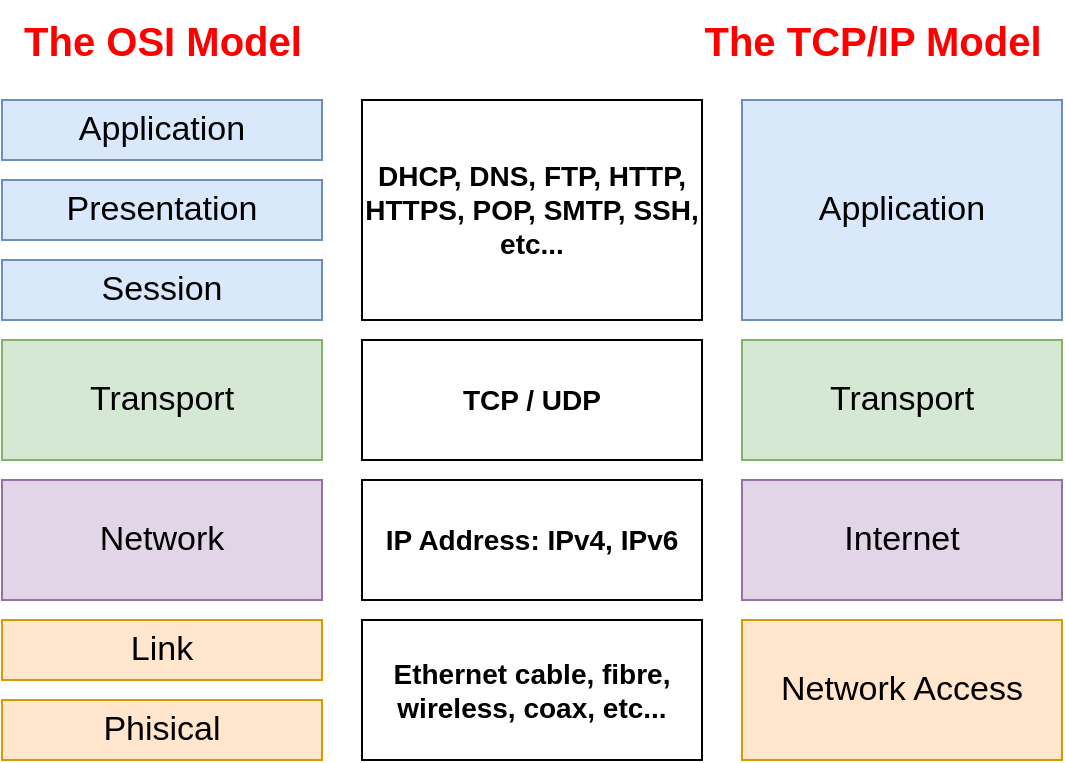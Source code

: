 <mxfile version="21.5.1" type="device">
  <diagram name="Page-1" id="4SJidofEksfm7Y5mu1MO">
    <mxGraphModel dx="1218" dy="1191" grid="1" gridSize="10" guides="1" tooltips="1" connect="1" arrows="1" fold="1" page="1" pageScale="1" pageWidth="827" pageHeight="1169" math="0" shadow="0">
      <root>
        <mxCell id="0" />
        <mxCell id="1" parent="0" />
        <mxCell id="v_tH1v8mYyAs3kB6r4fe-1" value="Application" style="rounded=0;whiteSpace=wrap;html=1;fillColor=#dae8fc;strokeColor=#6c8ebf;fontSize=17;" vertex="1" parent="1">
          <mxGeometry x="700" y="370" width="160" height="110" as="geometry" />
        </mxCell>
        <mxCell id="v_tH1v8mYyAs3kB6r4fe-2" value="Transport" style="rounded=0;whiteSpace=wrap;html=1;fillColor=#d5e8d4;strokeColor=#82b366;fontSize=17;" vertex="1" parent="1">
          <mxGeometry x="700" y="490" width="160" height="60" as="geometry" />
        </mxCell>
        <mxCell id="v_tH1v8mYyAs3kB6r4fe-4" value="Internet" style="rounded=0;whiteSpace=wrap;html=1;fillColor=#e1d5e7;strokeColor=#9673a6;fontSize=17;" vertex="1" parent="1">
          <mxGeometry x="700" y="560" width="160" height="60" as="geometry" />
        </mxCell>
        <mxCell id="v_tH1v8mYyAs3kB6r4fe-5" value="Application" style="rounded=0;whiteSpace=wrap;html=1;fillColor=#dae8fc;strokeColor=#6c8ebf;fontSize=17;" vertex="1" parent="1">
          <mxGeometry x="330" y="370" width="160" height="30" as="geometry" />
        </mxCell>
        <mxCell id="v_tH1v8mYyAs3kB6r4fe-6" value="Network" style="rounded=0;whiteSpace=wrap;html=1;fillColor=#e1d5e7;strokeColor=#9673a6;fontSize=17;" vertex="1" parent="1">
          <mxGeometry x="330" y="560" width="160" height="60" as="geometry" />
        </mxCell>
        <mxCell id="v_tH1v8mYyAs3kB6r4fe-7" value="Transport" style="rounded=0;whiteSpace=wrap;html=1;fillColor=#d5e8d4;strokeColor=#82b366;fontSize=17;" vertex="1" parent="1">
          <mxGeometry x="330" y="490" width="160" height="60" as="geometry" />
        </mxCell>
        <mxCell id="v_tH1v8mYyAs3kB6r4fe-8" value="Network Access" style="rounded=0;whiteSpace=wrap;html=1;fillColor=#ffe6cc;strokeColor=#d79b00;fontSize=17;" vertex="1" parent="1">
          <mxGeometry x="700" y="630" width="160" height="70" as="geometry" />
        </mxCell>
        <mxCell id="v_tH1v8mYyAs3kB6r4fe-9" value="Presentation" style="rounded=0;whiteSpace=wrap;html=1;fillColor=#dae8fc;strokeColor=#6c8ebf;fontSize=17;" vertex="1" parent="1">
          <mxGeometry x="330" y="410" width="160" height="30" as="geometry" />
        </mxCell>
        <mxCell id="v_tH1v8mYyAs3kB6r4fe-10" value="Session" style="rounded=0;whiteSpace=wrap;html=1;fillColor=#dae8fc;strokeColor=#6c8ebf;fontSize=17;" vertex="1" parent="1">
          <mxGeometry x="330" y="450" width="160" height="30" as="geometry" />
        </mxCell>
        <mxCell id="v_tH1v8mYyAs3kB6r4fe-11" value="Link" style="rounded=0;whiteSpace=wrap;html=1;fillColor=#ffe6cc;strokeColor=#d79b00;fontSize=17;" vertex="1" parent="1">
          <mxGeometry x="330" y="630" width="160" height="30" as="geometry" />
        </mxCell>
        <mxCell id="v_tH1v8mYyAs3kB6r4fe-12" value="Phisical" style="rounded=0;whiteSpace=wrap;html=1;fillColor=#ffe6cc;strokeColor=#d79b00;fontSize=17;" vertex="1" parent="1">
          <mxGeometry x="330" y="670" width="160" height="30" as="geometry" />
        </mxCell>
        <mxCell id="v_tH1v8mYyAs3kB6r4fe-13" value="The OSI Model" style="text;html=1;align=center;verticalAlign=middle;resizable=0;points=[];autosize=1;strokeColor=none;fillColor=none;fontSize=20;fontColor=#FF0000;fontStyle=1" vertex="1" parent="1">
          <mxGeometry x="330" y="320" width="160" height="40" as="geometry" />
        </mxCell>
        <mxCell id="v_tH1v8mYyAs3kB6r4fe-14" value="The TCP/IP Model" style="text;html=1;align=center;verticalAlign=middle;resizable=0;points=[];autosize=1;strokeColor=none;fillColor=none;fontSize=20;fontColor=#FF0000;fontStyle=1" vertex="1" parent="1">
          <mxGeometry x="670" y="320" width="190" height="40" as="geometry" />
        </mxCell>
        <mxCell id="v_tH1v8mYyAs3kB6r4fe-15" value="DHCP, DNS, FTP, HTTP, HTTPS, POP, SMTP, SSH, etc..." style="rounded=0;whiteSpace=wrap;html=1;fontStyle=1;fontSize=14;" vertex="1" parent="1">
          <mxGeometry x="510" y="370" width="170" height="110" as="geometry" />
        </mxCell>
        <mxCell id="v_tH1v8mYyAs3kB6r4fe-16" value="TCP / UDP" style="rounded=0;whiteSpace=wrap;html=1;fontStyle=1;fontSize=14;" vertex="1" parent="1">
          <mxGeometry x="510" y="490" width="170" height="60" as="geometry" />
        </mxCell>
        <mxCell id="v_tH1v8mYyAs3kB6r4fe-17" value="IP Address: IPv4, IPv6" style="rounded=0;whiteSpace=wrap;html=1;fontStyle=1;fontSize=14;" vertex="1" parent="1">
          <mxGeometry x="510" y="560" width="170" height="60" as="geometry" />
        </mxCell>
        <mxCell id="v_tH1v8mYyAs3kB6r4fe-18" value="Ethernet cable, fibre, wireless, coax, etc..." style="rounded=0;whiteSpace=wrap;html=1;fontStyle=1;fontSize=14;" vertex="1" parent="1">
          <mxGeometry x="510" y="630" width="170" height="70" as="geometry" />
        </mxCell>
      </root>
    </mxGraphModel>
  </diagram>
</mxfile>

